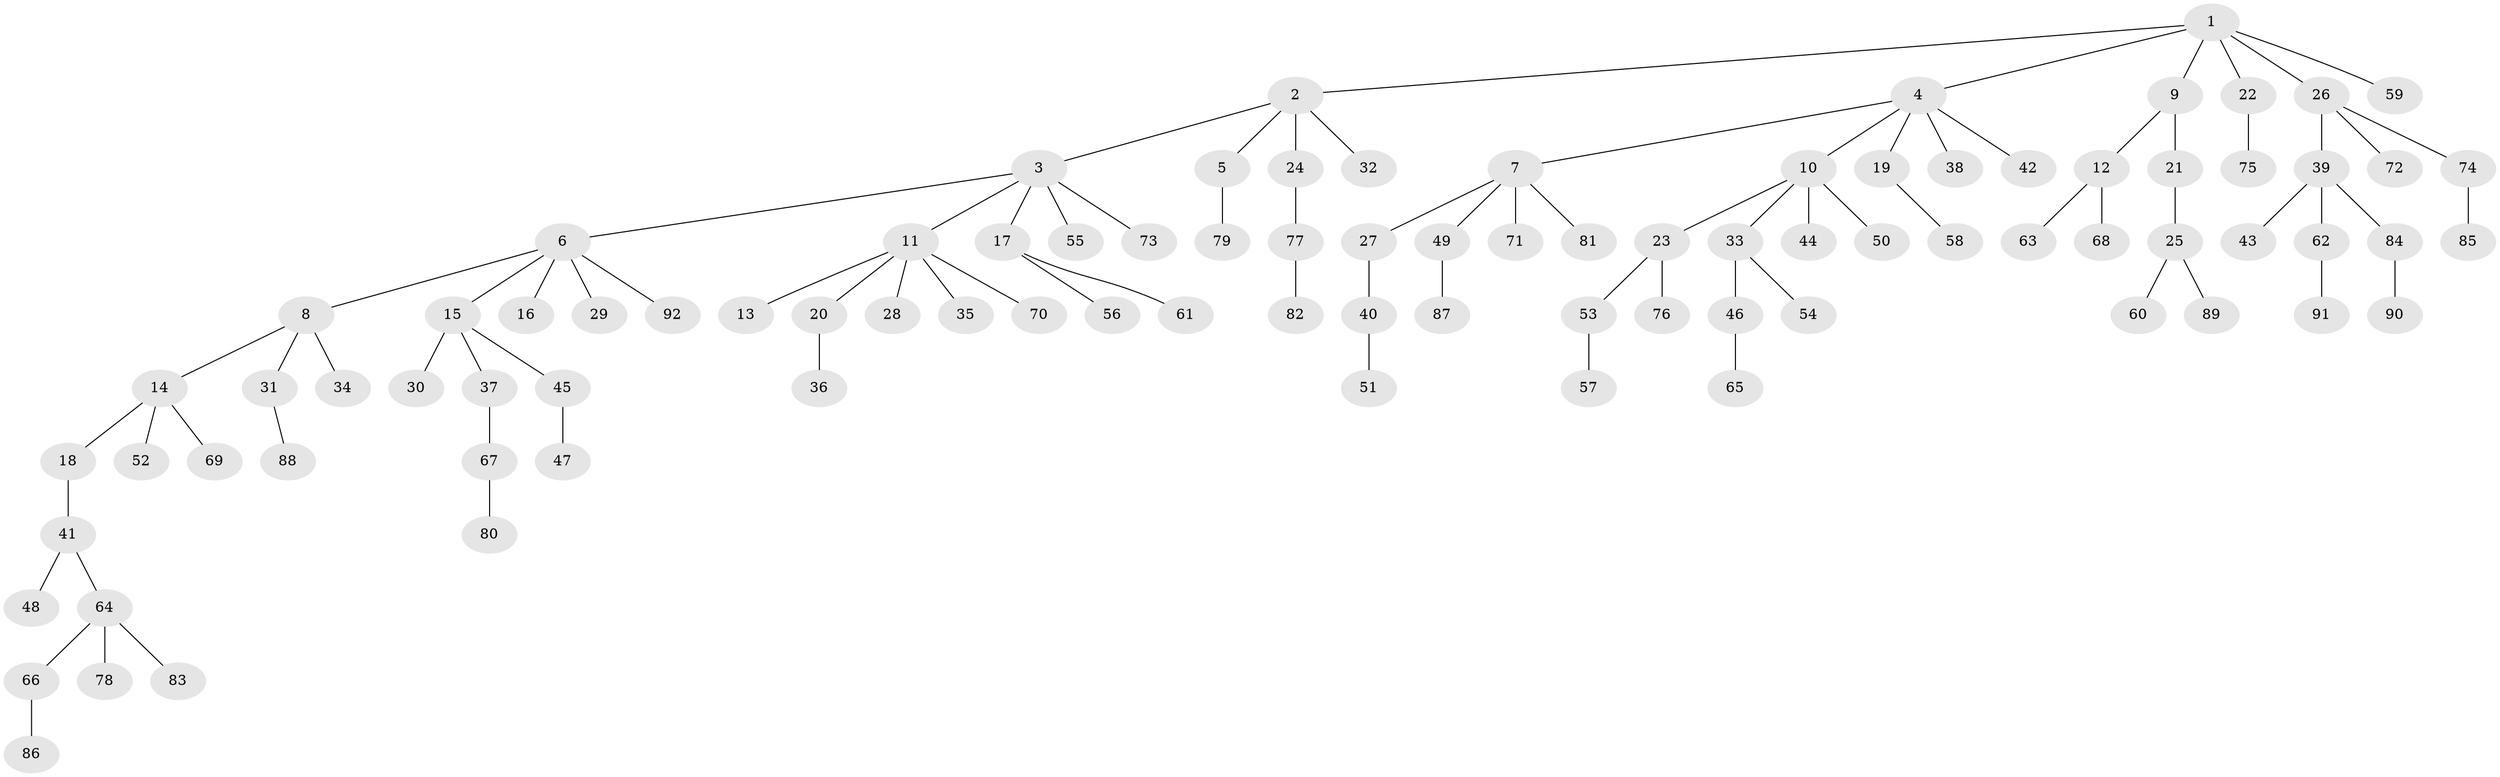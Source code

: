 // coarse degree distribution, {1: 0.9629629629629629, 26: 0.037037037037037035}
// Generated by graph-tools (version 1.1) at 2025/57/03/04/25 21:57:02]
// undirected, 92 vertices, 91 edges
graph export_dot {
graph [start="1"]
  node [color=gray90,style=filled];
  1;
  2;
  3;
  4;
  5;
  6;
  7;
  8;
  9;
  10;
  11;
  12;
  13;
  14;
  15;
  16;
  17;
  18;
  19;
  20;
  21;
  22;
  23;
  24;
  25;
  26;
  27;
  28;
  29;
  30;
  31;
  32;
  33;
  34;
  35;
  36;
  37;
  38;
  39;
  40;
  41;
  42;
  43;
  44;
  45;
  46;
  47;
  48;
  49;
  50;
  51;
  52;
  53;
  54;
  55;
  56;
  57;
  58;
  59;
  60;
  61;
  62;
  63;
  64;
  65;
  66;
  67;
  68;
  69;
  70;
  71;
  72;
  73;
  74;
  75;
  76;
  77;
  78;
  79;
  80;
  81;
  82;
  83;
  84;
  85;
  86;
  87;
  88;
  89;
  90;
  91;
  92;
  1 -- 2;
  1 -- 4;
  1 -- 9;
  1 -- 22;
  1 -- 26;
  1 -- 59;
  2 -- 3;
  2 -- 5;
  2 -- 24;
  2 -- 32;
  3 -- 6;
  3 -- 11;
  3 -- 17;
  3 -- 55;
  3 -- 73;
  4 -- 7;
  4 -- 10;
  4 -- 19;
  4 -- 38;
  4 -- 42;
  5 -- 79;
  6 -- 8;
  6 -- 15;
  6 -- 16;
  6 -- 29;
  6 -- 92;
  7 -- 27;
  7 -- 49;
  7 -- 71;
  7 -- 81;
  8 -- 14;
  8 -- 31;
  8 -- 34;
  9 -- 12;
  9 -- 21;
  10 -- 23;
  10 -- 33;
  10 -- 44;
  10 -- 50;
  11 -- 13;
  11 -- 20;
  11 -- 28;
  11 -- 35;
  11 -- 70;
  12 -- 63;
  12 -- 68;
  14 -- 18;
  14 -- 52;
  14 -- 69;
  15 -- 30;
  15 -- 37;
  15 -- 45;
  17 -- 56;
  17 -- 61;
  18 -- 41;
  19 -- 58;
  20 -- 36;
  21 -- 25;
  22 -- 75;
  23 -- 53;
  23 -- 76;
  24 -- 77;
  25 -- 60;
  25 -- 89;
  26 -- 39;
  26 -- 72;
  26 -- 74;
  27 -- 40;
  31 -- 88;
  33 -- 46;
  33 -- 54;
  37 -- 67;
  39 -- 43;
  39 -- 62;
  39 -- 84;
  40 -- 51;
  41 -- 48;
  41 -- 64;
  45 -- 47;
  46 -- 65;
  49 -- 87;
  53 -- 57;
  62 -- 91;
  64 -- 66;
  64 -- 78;
  64 -- 83;
  66 -- 86;
  67 -- 80;
  74 -- 85;
  77 -- 82;
  84 -- 90;
}
